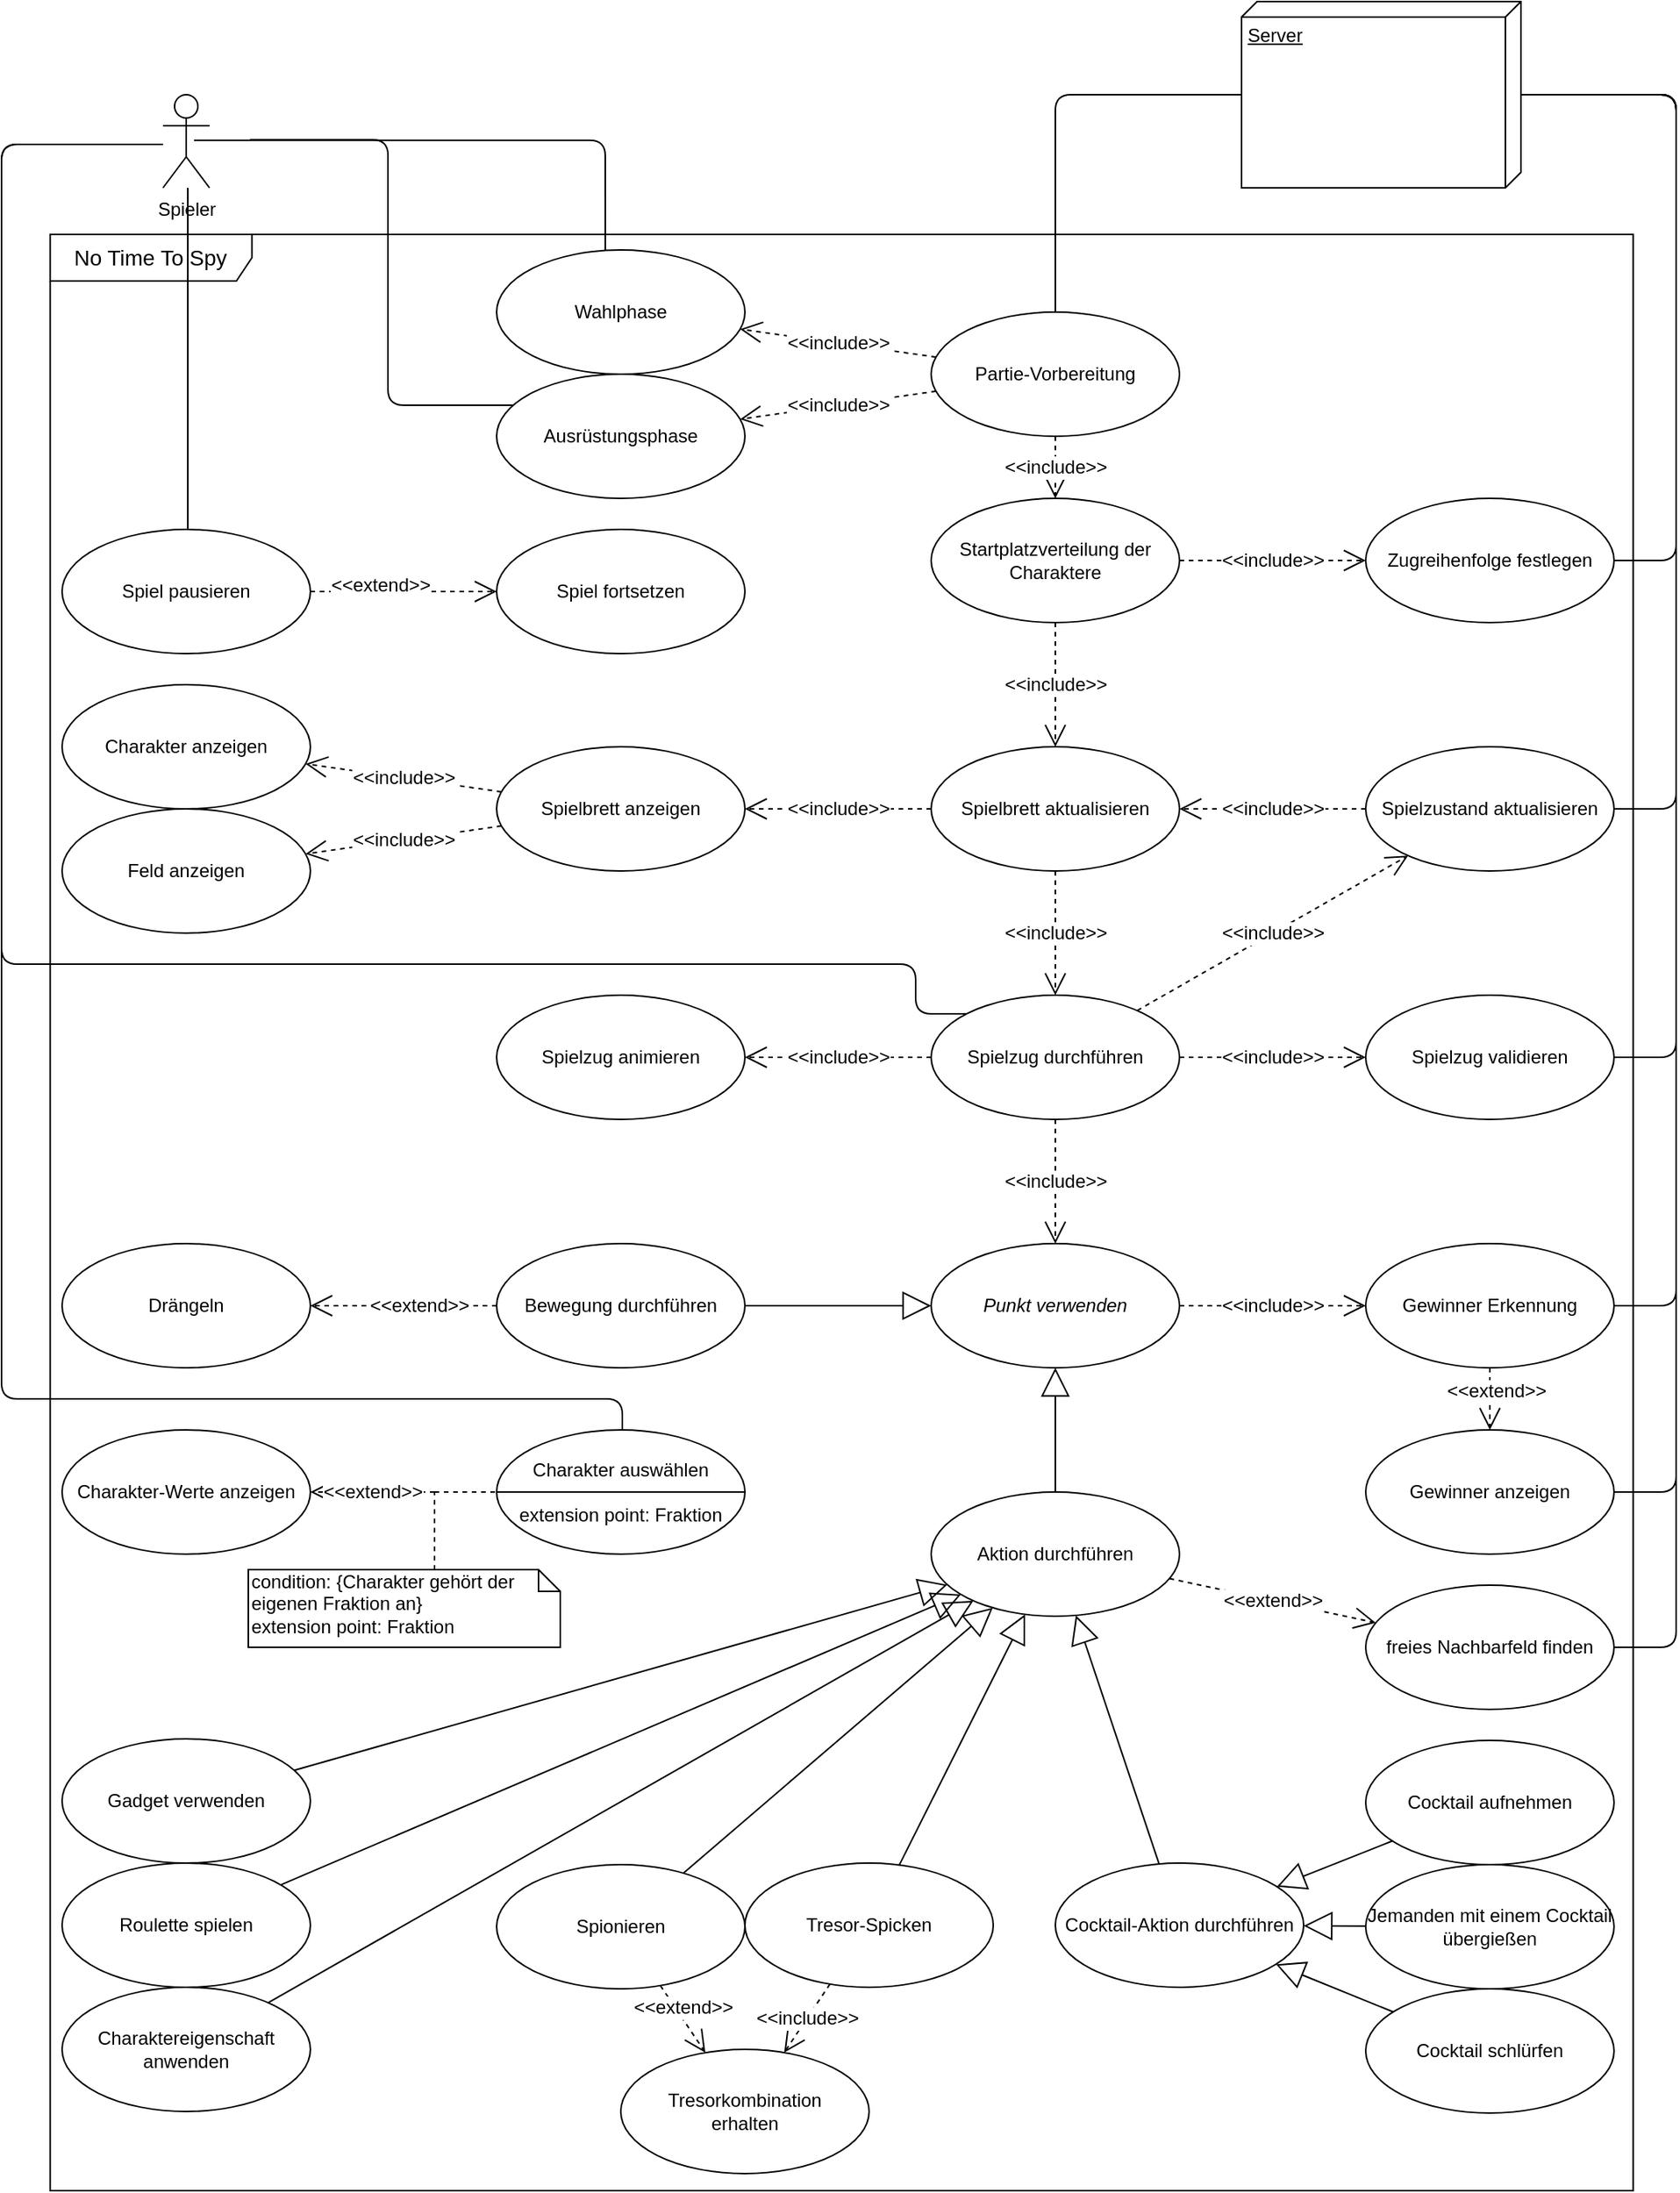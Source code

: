 <mxfile version="12.4.3" type="device" pages="1"><diagram name="Page-1" id="929967ad-93f9-6ef4-fab6-5d389245f69c"><mxGraphModel dx="3426.5" dy="1047" grid="1" gridSize="10" guides="1" tooltips="1" connect="1" arrows="1" fold="1" page="1" pageScale="1.5" pageWidth="1169" pageHeight="826" background="none" math="0" shadow="0"><root><mxCell id="0" style=";html=1;"/><mxCell id="1" style=";html=1;" parent="0"/><mxCell id="nDeDtjFnvsHxkBQXZ65K-2" value="&lt;font style=&quot;font-size: 14px&quot;&gt;No Time To Spy&lt;/font&gt;" style="shape=umlFrame;whiteSpace=wrap;html=1;width=130;height=30;" vertex="1" parent="1"><mxGeometry x="-7.68" y="190" width="1020" height="1260" as="geometry"/></mxCell><mxCell id="sYkMOlE-JDaQCrQK-QLz-1" value="Partie-Vorbereitung" style="ellipse;whiteSpace=wrap;html=1;" parent="1" vertex="1"><mxGeometry x="560" y="240" width="160" height="80" as="geometry"/></mxCell><mxCell id="sYkMOlE-JDaQCrQK-QLz-2" value="Wahlphase" style="ellipse;whiteSpace=wrap;html=1;" parent="1" vertex="1"><mxGeometry x="280" y="200" width="160" height="80" as="geometry"/></mxCell><mxCell id="sYkMOlE-JDaQCrQK-QLz-3" value="&lt;font style=&quot;font-size: 12px&quot;&gt;&amp;lt;&amp;lt;include&amp;gt;&amp;gt;&lt;/font&gt;" style="endArrow=open;endSize=12;dashed=1;html=1;" parent="1" source="sYkMOlE-JDaQCrQK-QLz-1" target="sYkMOlE-JDaQCrQK-QLz-2" edge="1"><mxGeometry width="160" relative="1" as="geometry"><mxPoint x="490" y="550" as="sourcePoint"/><mxPoint x="650" y="550" as="targetPoint"/></mxGeometry></mxCell><mxCell id="sYkMOlE-JDaQCrQK-QLz-4" value="Ausrüstungsphase" style="ellipse;whiteSpace=wrap;html=1;" parent="1" vertex="1"><mxGeometry x="280" y="280" width="160" height="80" as="geometry"/></mxCell><mxCell id="sYkMOlE-JDaQCrQK-QLz-5" value="&lt;font style=&quot;font-size: 12px&quot;&gt;&amp;lt;&amp;lt;include&amp;gt;&amp;gt;&lt;/font&gt;" style="endArrow=open;endSize=12;dashed=1;html=1;" parent="1" source="sYkMOlE-JDaQCrQK-QLz-1" target="sYkMOlE-JDaQCrQK-QLz-4" edge="1"><mxGeometry width="160" relative="1" as="geometry"><mxPoint x="450" y="570" as="sourcePoint"/><mxPoint x="620" y="680" as="targetPoint"/></mxGeometry></mxCell><mxCell id="sYkMOlE-JDaQCrQK-QLz-6" value="Startplatzverteilung der Charaktere" style="ellipse;whiteSpace=wrap;html=1;" parent="1" vertex="1"><mxGeometry x="560" y="360" width="160" height="80" as="geometry"/></mxCell><mxCell id="sYkMOlE-JDaQCrQK-QLz-7" value="&lt;font style=&quot;font-size: 12px&quot;&gt;&amp;lt;&amp;lt;include&amp;gt;&amp;gt;&lt;/font&gt;" style="endArrow=open;endSize=12;dashed=1;html=1;" parent="1" source="sYkMOlE-JDaQCrQK-QLz-1" target="sYkMOlE-JDaQCrQK-QLz-6" edge="1"><mxGeometry width="160" relative="1" as="geometry"><mxPoint x="752.468" y="438.257" as="sourcePoint"/><mxPoint x="967.574" y="581.716" as="targetPoint"/></mxGeometry></mxCell><mxCell id="sYkMOlE-JDaQCrQK-QLz-8" value="&lt;div&gt;Spielzug durchführen&lt;/div&gt;" style="ellipse;whiteSpace=wrap;html=1;" parent="1" vertex="1"><mxGeometry x="560" y="680" width="160" height="80" as="geometry"/></mxCell><mxCell id="sYkMOlE-JDaQCrQK-QLz-9" value="&lt;i&gt;Punkt verwenden&lt;/i&gt;" style="ellipse;whiteSpace=wrap;html=1;" parent="1" vertex="1"><mxGeometry x="560" y="840" width="160" height="80" as="geometry"/></mxCell><mxCell id="sYkMOlE-JDaQCrQK-QLz-10" value="&lt;font style=&quot;font-size: 12px&quot;&gt;&amp;lt;&amp;lt;include&amp;gt;&amp;gt;&lt;/font&gt;" style="endArrow=open;endSize=12;dashed=1;html=1;" parent="1" source="sYkMOlE-JDaQCrQK-QLz-8" target="sYkMOlE-JDaQCrQK-QLz-9" edge="1"><mxGeometry width="160" relative="1" as="geometry"><mxPoint x="659.997" y="739.996" as="sourcePoint"/><mxPoint x="893.414" y="888.826" as="targetPoint"/></mxGeometry></mxCell><mxCell id="sYkMOlE-JDaQCrQK-QLz-11" value="Bewegung durchführen" style="ellipse;whiteSpace=wrap;html=1;" parent="1" vertex="1"><mxGeometry x="280" y="840" width="160" height="80" as="geometry"/></mxCell><mxCell id="sYkMOlE-JDaQCrQK-QLz-12" value="Aktion durchführen" style="ellipse;whiteSpace=wrap;html=1;" parent="1" vertex="1"><mxGeometry x="560" y="1000" width="160" height="80" as="geometry"/></mxCell><mxCell id="sYkMOlE-JDaQCrQK-QLz-13" value="" style="endArrow=block;endSize=16;endFill=0;html=1;" parent="1" source="sYkMOlE-JDaQCrQK-QLz-11" target="sYkMOlE-JDaQCrQK-QLz-9" edge="1"><mxGeometry x="-0.125" y="-10" width="160" relative="1" as="geometry"><mxPoint x="1010" y="930" as="sourcePoint"/><mxPoint x="1170" y="930" as="targetPoint"/><mxPoint as="offset"/></mxGeometry></mxCell><mxCell id="sYkMOlE-JDaQCrQK-QLz-14" value="" style="endArrow=block;endSize=16;endFill=0;html=1;" parent="1" source="sYkMOlE-JDaQCrQK-QLz-12" target="sYkMOlE-JDaQCrQK-QLz-9" edge="1"><mxGeometry x="-0.125" y="-10" width="160" relative="1" as="geometry"><mxPoint x="1141.633" y="900.003" as="sourcePoint"/><mxPoint x="979.999" y="965.541" as="targetPoint"/><mxPoint as="offset"/></mxGeometry></mxCell><mxCell id="sYkMOlE-JDaQCrQK-QLz-15" value="Gadget verwenden" style="ellipse;whiteSpace=wrap;html=1;" parent="1" vertex="1"><mxGeometry y="1159" width="160" height="80" as="geometry"/></mxCell><mxCell id="sYkMOlE-JDaQCrQK-QLz-16" value="" style="endArrow=block;endSize=16;endFill=0;html=1;" parent="1" source="sYkMOlE-JDaQCrQK-QLz-15" target="sYkMOlE-JDaQCrQK-QLz-12" edge="1"><mxGeometry width="160" relative="1" as="geometry"><mxPoint x="1310" y="680" as="sourcePoint"/><mxPoint x="1150" y="680" as="targetPoint"/></mxGeometry></mxCell><mxCell id="sYkMOlE-JDaQCrQK-QLz-17" value="Roulette spielen" style="ellipse;whiteSpace=wrap;html=1;" parent="1" vertex="1"><mxGeometry y="1239" width="160" height="80" as="geometry"/></mxCell><mxCell id="sYkMOlE-JDaQCrQK-QLz-18" value="" style="endArrow=block;endSize=16;endFill=0;html=1;" parent="1" source="sYkMOlE-JDaQCrQK-QLz-17" target="sYkMOlE-JDaQCrQK-QLz-12" edge="1"><mxGeometry width="160" relative="1" as="geometry"><mxPoint x="1270" y="830" as="sourcePoint"/><mxPoint x="1150" y="830" as="targetPoint"/></mxGeometry></mxCell><mxCell id="sYkMOlE-JDaQCrQK-QLz-20" value="Cocktail-Aktion durchführen" style="ellipse;whiteSpace=wrap;html=1;" parent="1" vertex="1"><mxGeometry x="640" y="1239" width="160" height="80" as="geometry"/></mxCell><mxCell id="sYkMOlE-JDaQCrQK-QLz-21" value="" style="endArrow=block;endSize=16;endFill=0;html=1;" parent="1" source="sYkMOlE-JDaQCrQK-QLz-20" target="sYkMOlE-JDaQCrQK-QLz-12" edge="1"><mxGeometry width="160" relative="1" as="geometry"><mxPoint x="1300" y="800" as="sourcePoint"/><mxPoint x="1090" y="870" as="targetPoint"/></mxGeometry></mxCell><mxCell id="sYkMOlE-JDaQCrQK-QLz-22" value="Cocktail aufnehmen" style="ellipse;whiteSpace=wrap;html=1;" parent="1" vertex="1"><mxGeometry x="840" y="1160" width="160" height="80" as="geometry"/></mxCell><mxCell id="sYkMOlE-JDaQCrQK-QLz-23" value="" style="endArrow=block;endSize=16;endFill=0;html=1;" parent="1" source="sYkMOlE-JDaQCrQK-QLz-22" target="sYkMOlE-JDaQCrQK-QLz-20" edge="1"><mxGeometry width="160" relative="1" as="geometry"><mxPoint x="1752.75" y="706.67" as="sourcePoint"/><mxPoint x="1580.0" y="751.322" as="targetPoint"/></mxGeometry></mxCell><mxCell id="sYkMOlE-JDaQCrQK-QLz-24" value="Jemanden mit einem Cocktail übergießen" style="ellipse;whiteSpace=wrap;html=1;" parent="1" vertex="1"><mxGeometry x="840" y="1240" width="160" height="80" as="geometry"/></mxCell><mxCell id="sYkMOlE-JDaQCrQK-QLz-25" value="" style="endArrow=block;endSize=16;endFill=0;html=1;" parent="1" source="sYkMOlE-JDaQCrQK-QLz-24" target="sYkMOlE-JDaQCrQK-QLz-20" edge="1"><mxGeometry width="160" relative="1" as="geometry"><mxPoint x="1653.19" y="829" as="sourcePoint"/><mxPoint x="1389.998" y="946.174" as="targetPoint"/></mxGeometry></mxCell><mxCell id="sYkMOlE-JDaQCrQK-QLz-26" value="Cocktail schlürfen" style="ellipse;whiteSpace=wrap;html=1;" parent="1" vertex="1"><mxGeometry x="840" y="1320" width="160" height="80" as="geometry"/></mxCell><mxCell id="sYkMOlE-JDaQCrQK-QLz-27" value="" style="endArrow=block;endSize=16;endFill=0;html=1;" parent="1" source="sYkMOlE-JDaQCrQK-QLz-26" target="sYkMOlE-JDaQCrQK-QLz-20" edge="1"><mxGeometry width="160" relative="1" as="geometry"><mxPoint x="1536.6" y="909" as="sourcePoint"/><mxPoint x="1273.408" y="1026.174" as="targetPoint"/></mxGeometry></mxCell><mxCell id="sYkMOlE-JDaQCrQK-QLz-28" value="Spionieren" style="ellipse;whiteSpace=wrap;html=1;" parent="1" vertex="1"><mxGeometry x="280" y="1240" width="160" height="80" as="geometry"/></mxCell><mxCell id="sYkMOlE-JDaQCrQK-QLz-29" value="" style="endArrow=block;endSize=16;endFill=0;html=1;" parent="1" source="sYkMOlE-JDaQCrQK-QLz-28" target="sYkMOlE-JDaQCrQK-QLz-12" edge="1"><mxGeometry width="160" relative="1" as="geometry"><mxPoint x="1201.25" y="716" as="sourcePoint"/><mxPoint x="1060.002" y="682.684" as="targetPoint"/></mxGeometry></mxCell><mxCell id="sYkMOlE-JDaQCrQK-QLz-30" value="Tresor-Spicken" style="ellipse;whiteSpace=wrap;html=1;" parent="1" vertex="1"><mxGeometry x="440" y="1239" width="160" height="80" as="geometry"/></mxCell><mxCell id="sYkMOlE-JDaQCrQK-QLz-31" value="" style="endArrow=block;endSize=16;endFill=0;html=1;" parent="1" source="sYkMOlE-JDaQCrQK-QLz-30" target="sYkMOlE-JDaQCrQK-QLz-12" edge="1"><mxGeometry width="160" relative="1" as="geometry"><mxPoint x="1050" y="760" as="sourcePoint"/><mxPoint x="1041.741" y="790.858" as="targetPoint"/></mxGeometry></mxCell><mxCell id="sYkMOlE-JDaQCrQK-QLz-32" value="Drängeln" style="ellipse;whiteSpace=wrap;html=1;" parent="1" vertex="1"><mxGeometry y="840" width="160" height="80" as="geometry"/></mxCell><mxCell id="sYkMOlE-JDaQCrQK-QLz-33" value="&lt;font style=&quot;font-size: 12px&quot;&gt;&amp;lt;&amp;lt;extend&amp;gt;&amp;gt;&lt;/font&gt;" style="endArrow=open;endSize=12;dashed=1;html=1;" parent="1" source="sYkMOlE-JDaQCrQK-QLz-11" target="sYkMOlE-JDaQCrQK-QLz-32" edge="1"><mxGeometry x="-0.167" width="160" relative="1" as="geometry"><mxPoint y="975" as="sourcePoint"/><mxPoint x="160" y="975" as="targetPoint"/><mxPoint as="offset"/></mxGeometry></mxCell><mxCell id="sYkMOlE-JDaQCrQK-QLz-35" value="Charaktereigenschaft anwenden" style="ellipse;whiteSpace=wrap;html=1;" parent="1" vertex="1"><mxGeometry y="1319" width="160" height="80" as="geometry"/></mxCell><mxCell id="sYkMOlE-JDaQCrQK-QLz-36" value="" style="endArrow=block;endSize=16;endFill=0;html=1;" parent="1" source="sYkMOlE-JDaQCrQK-QLz-35" target="sYkMOlE-JDaQCrQK-QLz-12" edge="1"><mxGeometry width="160" relative="1" as="geometry"><mxPoint x="1047.562" y="1219.996" as="sourcePoint"/><mxPoint x="840.0" y="1167.945" as="targetPoint"/></mxGeometry></mxCell><mxCell id="sYkMOlE-JDaQCrQK-QLz-37" value="Spiel pausieren" style="ellipse;whiteSpace=wrap;html=1;" parent="1" vertex="1"><mxGeometry y="380" width="160" height="80" as="geometry"/></mxCell><mxCell id="sYkMOlE-JDaQCrQK-QLz-38" value="Spiel fortsetzen" style="ellipse;whiteSpace=wrap;html=1;" parent="1" vertex="1"><mxGeometry x="280" y="380" width="160" height="80" as="geometry"/></mxCell><mxCell id="sYkMOlE-JDaQCrQK-QLz-39" value="&lt;font style=&quot;font-size: 12px&quot;&gt;&amp;lt;&amp;lt;extend&amp;gt;&amp;gt;&lt;/font&gt;" style="endArrow=open;endSize=12;dashed=1;html=1;" parent="1" source="sYkMOlE-JDaQCrQK-QLz-37" target="sYkMOlE-JDaQCrQK-QLz-38" edge="1"><mxGeometry x="-0.249" y="4" width="160" relative="1" as="geometry"><mxPoint x="320.004" y="748.103" as="sourcePoint"/><mxPoint x="262.976" y="810.004" as="targetPoint"/><mxPoint as="offset"/></mxGeometry></mxCell><mxCell id="sYkMOlE-JDaQCrQK-QLz-40" value="Gewinner Erkennung" style="ellipse;whiteSpace=wrap;html=1;" parent="1" vertex="1"><mxGeometry x="840" y="840" width="160" height="80" as="geometry"/></mxCell><mxCell id="sYkMOlE-JDaQCrQK-QLz-41" value="Spielbrett anzeigen" style="ellipse;whiteSpace=wrap;html=1;" parent="1" vertex="1"><mxGeometry x="280" y="520" width="160" height="80" as="geometry"/></mxCell><mxCell id="sYkMOlE-JDaQCrQK-QLz-42" value="&lt;font style=&quot;font-size: 12px&quot;&gt;&amp;lt;&amp;lt;include&amp;gt;&amp;gt;&lt;/font&gt;" style="endArrow=open;endSize=12;dashed=1;html=1;" parent="1" source="sYkMOlE-JDaQCrQK-QLz-41" target="sYkMOlE-JDaQCrQK-QLz-43" edge="1"><mxGeometry width="160" relative="1" as="geometry"><mxPoint x="351.809" y="794.911" as="sourcePoint"/><mxPoint x="340.0" y="905.098" as="targetPoint"/></mxGeometry></mxCell><mxCell id="sYkMOlE-JDaQCrQK-QLz-43" value="Feld anzeigen" style="ellipse;whiteSpace=wrap;html=1;" parent="1" vertex="1"><mxGeometry y="560" width="160" height="80" as="geometry"/></mxCell><mxCell id="sYkMOlE-JDaQCrQK-QLz-45" value="&lt;font style=&quot;font-size: 12px&quot;&gt;&amp;lt;&amp;lt;include&amp;gt;&amp;gt;&lt;/font&gt;" style="endArrow=open;endSize=12;dashed=1;html=1;" parent="1" source="sYkMOlE-JDaQCrQK-QLz-41" target="sYkMOlE-JDaQCrQK-QLz-55" edge="1"><mxGeometry width="160" relative="1" as="geometry"><mxPoint x="394.378" y="759.824" as="sourcePoint"/><mxPoint x="375.689" y="890.18" as="targetPoint"/></mxGeometry></mxCell><mxCell id="sYkMOlE-JDaQCrQK-QLz-55" value="Charakter anzeigen" style="ellipse;whiteSpace=wrap;html=1;" parent="1" vertex="1"><mxGeometry y="480" width="160" height="80" as="geometry"/></mxCell><mxCell id="sYkMOlE-JDaQCrQK-QLz-66" value="&lt;div&gt;Spielzug animieren&lt;/div&gt;" style="ellipse;whiteSpace=wrap;html=1;" parent="1" vertex="1"><mxGeometry x="280" y="680" width="160" height="80" as="geometry"/></mxCell><mxCell id="sYkMOlE-JDaQCrQK-QLz-67" value="&lt;font style=&quot;font-size: 12px&quot;&gt;&amp;lt;&amp;lt;include&amp;gt;&amp;gt;&lt;/font&gt;" style="endArrow=open;endSize=12;dashed=1;html=1;fontStyle=0" parent="1" source="sYkMOlE-JDaQCrQK-QLz-8" target="sYkMOlE-JDaQCrQK-QLz-66" edge="1"><mxGeometry width="160" relative="1" as="geometry"><mxPoint x="646.009" y="789.911" as="sourcePoint"/><mxPoint x="634.2" y="900.098" as="targetPoint"/></mxGeometry></mxCell><mxCell id="sYkMOlE-JDaQCrQK-QLz-77" value="&lt;font style=&quot;font-size: 12px&quot;&gt;&amp;lt;&amp;lt;include&amp;gt;&amp;gt;&lt;/font&gt;" style="endArrow=open;endSize=12;dashed=1;html=1;" parent="1" source="sYkMOlE-JDaQCrQK-QLz-30" target="sYkMOlE-JDaQCrQK-QLz-78" edge="1"><mxGeometry width="160" relative="1" as="geometry"><mxPoint x="750.001" y="1512.816" as="sourcePoint"/><mxPoint x="875.897" y="1645.187" as="targetPoint"/></mxGeometry></mxCell><mxCell id="sYkMOlE-JDaQCrQK-QLz-78" value="&lt;div&gt;Tresorkombination&lt;/div&gt;&lt;div&gt;erhalten&lt;br&gt;&lt;/div&gt;" style="ellipse;whiteSpace=wrap;html=1;" parent="1" vertex="1"><mxGeometry x="360" y="1359" width="160" height="80" as="geometry"/></mxCell><mxCell id="sYkMOlE-JDaQCrQK-QLz-79" value="&lt;font style=&quot;font-size: 12px&quot;&gt;&amp;lt;&amp;lt;extend&amp;gt;&amp;gt;&lt;/font&gt;" style="endArrow=open;endSize=12;dashed=1;html=1;" parent="1" source="sYkMOlE-JDaQCrQK-QLz-28" target="sYkMOlE-JDaQCrQK-QLz-78" edge="1"><mxGeometry x="-0.249" y="4" width="160" relative="1" as="geometry"><mxPoint x="877.024" y="1508.053" as="sourcePoint"/><mxPoint x="819.996" y="1569.954" as="targetPoint"/><mxPoint as="offset"/></mxGeometry></mxCell><mxCell id="sYkMOlE-JDaQCrQK-QLz-81" value="&lt;font style=&quot;font-size: 12px&quot;&gt;&amp;lt;&amp;lt;include&amp;gt;&amp;gt;&lt;/font&gt;" style="endArrow=open;endSize=12;dashed=1;html=1;fontStyle=0" parent="1" source="sYkMOlE-JDaQCrQK-QLz-9" target="sYkMOlE-JDaQCrQK-QLz-40" edge="1"><mxGeometry width="160" relative="1" as="geometry"><mxPoint x="709.999" y="915.234" as="sourcePoint"/><mxPoint x="843.187" y="1000.002" as="targetPoint"/></mxGeometry></mxCell><mxCell id="sYkMOlE-JDaQCrQK-QLz-82" value="Spielzug validieren" style="ellipse;whiteSpace=wrap;html=1;" parent="1" vertex="1"><mxGeometry x="840" y="680" width="160" height="80" as="geometry"/></mxCell><mxCell id="sYkMOlE-JDaQCrQK-QLz-83" value="&lt;font style=&quot;font-size: 12px&quot;&gt;&amp;lt;&amp;lt;include&amp;gt;&amp;gt;&lt;/font&gt;" style="endArrow=open;endSize=12;dashed=1;html=1;fontStyle=0" parent="1" source="sYkMOlE-JDaQCrQK-QLz-8" target="sYkMOlE-JDaQCrQK-QLz-82" edge="1"><mxGeometry width="160" relative="1" as="geometry"><mxPoint x="693.309" y="777.684" as="sourcePoint"/><mxPoint x="826.497" y="862.452" as="targetPoint"/></mxGeometry></mxCell><mxCell id="sYkMOlE-JDaQCrQK-QLz-84" value="Spielzustand aktualisieren" style="ellipse;whiteSpace=wrap;html=1;" parent="1" vertex="1"><mxGeometry x="840" y="520" width="160" height="80" as="geometry"/></mxCell><mxCell id="sYkMOlE-JDaQCrQK-QLz-85" value="&lt;font style=&quot;font-size: 12px&quot;&gt;&amp;lt;&amp;lt;include&amp;gt;&amp;gt;&lt;/font&gt;" style="endArrow=open;endSize=12;dashed=1;html=1;" parent="1" source="sYkMOlE-JDaQCrQK-QLz-8" target="sYkMOlE-JDaQCrQK-QLz-84" edge="1"><mxGeometry width="160" relative="1" as="geometry"><mxPoint x="630" y="780" as="sourcePoint"/><mxPoint x="630" y="900.0" as="targetPoint"/></mxGeometry></mxCell><mxCell id="sYkMOlE-JDaQCrQK-QLz-86" value="Spielbrett aktualisieren" style="ellipse;whiteSpace=wrap;html=1;" parent="1" vertex="1"><mxGeometry x="560" y="520" width="160" height="80" as="geometry"/></mxCell><mxCell id="sYkMOlE-JDaQCrQK-QLz-87" value="&lt;font style=&quot;font-size: 12px&quot;&gt;&amp;lt;&amp;lt;include&amp;gt;&amp;gt;&lt;/font&gt;" style="endArrow=open;endSize=12;dashed=1;html=1;" parent="1" source="sYkMOlE-JDaQCrQK-QLz-84" target="sYkMOlE-JDaQCrQK-QLz-86" edge="1"><mxGeometry width="160" relative="1" as="geometry"><mxPoint x="640" y="790" as="sourcePoint"/><mxPoint x="640" y="910.0" as="targetPoint"/></mxGeometry></mxCell><mxCell id="sYkMOlE-JDaQCrQK-QLz-88" value="&lt;font style=&quot;font-size: 12px&quot;&gt;&amp;lt;&amp;lt;include&amp;gt;&amp;gt;&lt;/font&gt;" style="endArrow=open;endSize=12;dashed=1;html=1;" parent="1" source="sYkMOlE-JDaQCrQK-QLz-86" target="sYkMOlE-JDaQCrQK-QLz-41" edge="1"><mxGeometry width="160" relative="1" as="geometry"><mxPoint x="448.974" y="782.053" as="sourcePoint"/><mxPoint x="491.174" y="697.98" as="targetPoint"/></mxGeometry></mxCell><mxCell id="sYkMOlE-JDaQCrQK-QLz-89" value="&lt;font style=&quot;font-size: 12px&quot;&gt;&amp;lt;&amp;lt;include&amp;gt;&amp;gt;&lt;/font&gt;" style="endArrow=open;endSize=12;dashed=1;html=1;" parent="1" source="sYkMOlE-JDaQCrQK-QLz-6" target="sYkMOlE-JDaQCrQK-QLz-112" edge="1"><mxGeometry width="160" relative="1" as="geometry"><mxPoint x="460.004" y="317.947" as="sourcePoint"/><mxPoint x="522.056" y="442.053" as="targetPoint"/></mxGeometry></mxCell><mxCell id="sYkMOlE-JDaQCrQK-QLz-90" value="&lt;font style=&quot;font-size: 12px&quot;&gt;&amp;lt;&amp;lt;include&amp;gt;&amp;gt;&lt;/font&gt;" style="endArrow=open;endSize=12;dashed=1;html=1;" parent="1" source="sYkMOlE-JDaQCrQK-QLz-86" target="sYkMOlE-JDaQCrQK-QLz-8" edge="1"><mxGeometry width="160" relative="1" as="geometry"><mxPoint x="636.718" y="473.282" as="sourcePoint"/><mxPoint x="680" y="567" as="targetPoint"/></mxGeometry></mxCell><mxCell id="sYkMOlE-JDaQCrQK-QLz-91" value="&lt;div&gt;Charakter auswählen&lt;/div&gt;&lt;div&gt;&lt;br&gt;&lt;/div&gt;&lt;div&gt;extension point: Fraktion&lt;br&gt;&lt;/div&gt;" style="ellipse;whiteSpace=wrap;html=1;" parent="1" vertex="1"><mxGeometry x="280.0" y="960" width="160" height="80" as="geometry"/></mxCell><mxCell id="sYkMOlE-JDaQCrQK-QLz-92" value="Charakter-Werte anzeigen" style="ellipse;whiteSpace=wrap;html=1;" parent="1" vertex="1"><mxGeometry y="960" width="160" height="80" as="geometry"/></mxCell><mxCell id="sYkMOlE-JDaQCrQK-QLz-93" value="&lt;font style=&quot;font-size: 12px&quot;&gt;&amp;lt;&amp;lt;extend&amp;gt;&amp;gt;&lt;/font&gt;" style="endArrow=open;endSize=12;dashed=1;html=1;" parent="1" source="nDeDtjFnvsHxkBQXZ65K-15" target="sYkMOlE-JDaQCrQK-QLz-92" edge="1"><mxGeometry width="160" relative="1" as="geometry"><mxPoint x="-50" y="1120" as="sourcePoint"/><mxPoint x="115.689" y="982.56" as="targetPoint"/></mxGeometry></mxCell><mxCell id="sYkMOlE-JDaQCrQK-QLz-95" value="&lt;div&gt;condition: {Charakter gehört der eigenen Fraktion an}&lt;/div&gt;&lt;div&gt;extension point: Fraktion&lt;br&gt;&lt;/div&gt;" style="shape=note;whiteSpace=wrap;html=1;size=14;verticalAlign=top;align=left;spacingTop=-6;" parent="1" vertex="1"><mxGeometry x="120" y="1050" width="201" height="50" as="geometry"/></mxCell><mxCell id="sYkMOlE-JDaQCrQK-QLz-96" value="" style="endArrow=none;html=1;entryX=1;entryY=0.5;entryDx=0;entryDy=0;exitX=0;exitY=0.5;exitDx=0;exitDy=0;" parent="1" source="sYkMOlE-JDaQCrQK-QLz-91" target="sYkMOlE-JDaQCrQK-QLz-91" edge="1"><mxGeometry width="50" height="50" relative="1" as="geometry"><mxPoint x="-340" y="1040" as="sourcePoint"/><mxPoint x="-290" y="990" as="targetPoint"/></mxGeometry></mxCell><mxCell id="sYkMOlE-JDaQCrQK-QLz-112" value="Zugreihenfolge festlegen" style="ellipse;whiteSpace=wrap;html=1;" parent="1" vertex="1"><mxGeometry x="840" y="360" width="160" height="80" as="geometry"/></mxCell><mxCell id="sYkMOlE-JDaQCrQK-QLz-115" value="&lt;font style=&quot;font-size: 12px&quot;&gt;&amp;lt;&amp;lt;include&amp;gt;&amp;gt;&lt;/font&gt;" style="endArrow=open;endSize=12;dashed=1;html=1;" parent="1" source="sYkMOlE-JDaQCrQK-QLz-6" target="sYkMOlE-JDaQCrQK-QLz-86" edge="1"><mxGeometry width="160" relative="1" as="geometry"><mxPoint x="570.002" y="487.877" as="sourcePoint"/><mxPoint x="592.518" y="550.003" as="targetPoint"/></mxGeometry></mxCell><mxCell id="sYkMOlE-JDaQCrQK-QLz-118" value="&lt;font style=&quot;font-size: 12px&quot;&gt;&amp;lt;&amp;lt;extend&amp;gt;&amp;gt;&lt;/font&gt;" style="endArrow=open;endSize=12;dashed=1;html=1;" parent="1" source="sYkMOlE-JDaQCrQK-QLz-12" target="sYkMOlE-JDaQCrQK-QLz-119" edge="1"><mxGeometry x="-0.0" width="160" relative="1" as="geometry"><mxPoint x="789.996" y="1185.507" as="sourcePoint"/><mxPoint x="920.186" y="1180.001" as="targetPoint"/><mxPoint as="offset"/></mxGeometry></mxCell><mxCell id="sYkMOlE-JDaQCrQK-QLz-119" value="freies Nachbarfeld finden" style="ellipse;whiteSpace=wrap;html=1;" parent="1" vertex="1"><mxGeometry x="839.996" y="1060.001" width="160" height="80" as="geometry"/></mxCell><mxCell id="sYkMOlE-JDaQCrQK-QLz-120" value="Gewinner anzeigen" style="ellipse;whiteSpace=wrap;html=1;" parent="1" vertex="1"><mxGeometry x="840" y="960" width="160" height="80" as="geometry"/></mxCell><mxCell id="sYkMOlE-JDaQCrQK-QLz-121" value="&lt;font style=&quot;font-size: 12px&quot;&gt;&amp;lt;&amp;lt;extend&amp;gt;&amp;gt;&lt;/font&gt;" style="endArrow=open;endSize=12;dashed=1;html=1;" parent="1" source="sYkMOlE-JDaQCrQK-QLz-40" target="sYkMOlE-JDaQCrQK-QLz-120" edge="1"><mxGeometry x="-0.249" y="4" width="160" relative="1" as="geometry"><mxPoint x="869.806" y="1025.507" as="sourcePoint"/><mxPoint x="999.996" y="1020.001" as="targetPoint"/><mxPoint as="offset"/></mxGeometry></mxCell><mxCell id="nDeDtjFnvsHxkBQXZ65K-4" value="Server" style="verticalAlign=top;align=left;spacingTop=8;spacingLeft=2;spacingRight=12;shape=cube;size=10;direction=south;fontStyle=4;html=1;" vertex="1" parent="1"><mxGeometry x="760" y="40" width="180" height="120" as="geometry"/></mxCell><mxCell id="nDeDtjFnvsHxkBQXZ65K-5" value="Spieler" style="shape=umlActor;verticalLabelPosition=bottom;labelBackgroundColor=#ffffff;verticalAlign=top;html=1;outlineConnect=0;" vertex="1" parent="1"><mxGeometry x="65" y="100.0" width="30" height="60" as="geometry"/></mxCell><mxCell id="nDeDtjFnvsHxkBQXZ65K-6" value="" style="endArrow=none;html=1;edgeStyle=orthogonalEdgeStyle;" edge="1" parent="1" source="nDeDtjFnvsHxkBQXZ65K-4" target="sYkMOlE-JDaQCrQK-QLz-112"><mxGeometry width="50" height="50" relative="1" as="geometry"><mxPoint x="1170" y="488.571" as="sourcePoint"/><mxPoint x="40" y="1620" as="targetPoint"/><Array as="points"><mxPoint x="1040" y="100"/><mxPoint x="1040" y="400"/></Array></mxGeometry></mxCell><mxCell id="nDeDtjFnvsHxkBQXZ65K-7" value="" style="endArrow=none;html=1;edgeStyle=orthogonalEdgeStyle;" edge="1" parent="1" source="nDeDtjFnvsHxkBQXZ65K-4" target="sYkMOlE-JDaQCrQK-QLz-84"><mxGeometry width="50" height="50" relative="1" as="geometry"><mxPoint x="1120" y="760" as="sourcePoint"/><mxPoint x="1020.003" y="380.0" as="targetPoint"/><Array as="points"><mxPoint x="1040" y="100"/><mxPoint x="1040" y="560"/></Array></mxGeometry></mxCell><mxCell id="nDeDtjFnvsHxkBQXZ65K-9" value="" style="endArrow=none;html=1;edgeStyle=orthogonalEdgeStyle;" edge="1" parent="1" source="nDeDtjFnvsHxkBQXZ65K-4" target="sYkMOlE-JDaQCrQK-QLz-82"><mxGeometry width="50" height="50" relative="1" as="geometry"><mxPoint x="1152" y="768" as="sourcePoint"/><mxPoint x="960" y="640.0" as="targetPoint"/><Array as="points"><mxPoint x="1040" y="100"/><mxPoint x="1040" y="720"/></Array></mxGeometry></mxCell><mxCell id="nDeDtjFnvsHxkBQXZ65K-10" value="" style="endArrow=none;html=1;edgeStyle=orthogonalEdgeStyle;" edge="1" parent="1" source="nDeDtjFnvsHxkBQXZ65K-4" target="sYkMOlE-JDaQCrQK-QLz-40"><mxGeometry width="50" height="50" relative="1" as="geometry"><mxPoint x="1160" y="799.966" as="sourcePoint"/><mxPoint x="995.183" y="770.0" as="targetPoint"/><Array as="points"><mxPoint x="1040" y="100"/><mxPoint x="1040" y="880"/></Array></mxGeometry></mxCell><mxCell id="nDeDtjFnvsHxkBQXZ65K-11" value="" style="endArrow=none;html=1;edgeStyle=orthogonalEdgeStyle;" edge="1" parent="1" source="nDeDtjFnvsHxkBQXZ65K-4" target="sYkMOlE-JDaQCrQK-QLz-120"><mxGeometry width="50" height="50" relative="1" as="geometry"><mxPoint x="1191.58" y="880.003" as="sourcePoint"/><mxPoint x="1019.996" y="931.998" as="targetPoint"/><Array as="points"><mxPoint x="1040" y="100"/><mxPoint x="1040" y="1000"/></Array></mxGeometry></mxCell><mxCell id="nDeDtjFnvsHxkBQXZ65K-13" value="" style="endArrow=none;html=1;edgeStyle=orthogonalEdgeStyle;" edge="1" parent="1" source="nDeDtjFnvsHxkBQXZ65K-4" target="sYkMOlE-JDaQCrQK-QLz-1"><mxGeometry width="50" height="50" relative="1" as="geometry"><mxPoint x="1256.035" y="600" as="sourcePoint"/><mxPoint x="1010.003" y="316.69" as="targetPoint"/></mxGeometry></mxCell><mxCell id="nDeDtjFnvsHxkBQXZ65K-14" value="" style="endArrow=none;html=1;edgeStyle=orthogonalEdgeStyle;" edge="1" parent="1" source="sYkMOlE-JDaQCrQK-QLz-4"><mxGeometry width="50" height="50" relative="1" as="geometry"><mxPoint x="210" y="329" as="sourcePoint"/><mxPoint x="121" y="129" as="targetPoint"/><Array as="points"><mxPoint x="210" y="300"/><mxPoint x="210" y="129"/><mxPoint x="181" y="129"/></Array></mxGeometry></mxCell><mxCell id="nDeDtjFnvsHxkBQXZ65K-15" value="" style="ellipse;whiteSpace=wrap;html=1;aspect=fixed;" vertex="1" parent="1"><mxGeometry x="240" y="1000" as="geometry"/></mxCell><mxCell id="nDeDtjFnvsHxkBQXZ65K-18" value="" style="endArrow=none;dashed=1;html=1;" edge="1" parent="1" source="nDeDtjFnvsHxkBQXZ65K-15" target="sYkMOlE-JDaQCrQK-QLz-91"><mxGeometry width="50" height="50" relative="1" as="geometry"><mxPoint x="230" y="990.13" as="sourcePoint"/><mxPoint x="280" y="940.13" as="targetPoint"/></mxGeometry></mxCell><mxCell id="nDeDtjFnvsHxkBQXZ65K-19" value="" style="endArrow=none;dashed=1;html=1;exitX=0.597;exitY=0.003;exitDx=0;exitDy=0;exitPerimeter=0;" edge="1" parent="1" source="sYkMOlE-JDaQCrQK-QLz-95" target="nDeDtjFnvsHxkBQXZ65K-15"><mxGeometry width="50" height="50" relative="1" as="geometry"><mxPoint x="230" y="1025.67" as="sourcePoint"/><mxPoint x="280" y="975.67" as="targetPoint"/></mxGeometry></mxCell><mxCell id="nDeDtjFnvsHxkBQXZ65K-20" value="" style="endArrow=none;html=1;edgeStyle=orthogonalEdgeStyle;" edge="1" parent="1" source="sYkMOlE-JDaQCrQK-QLz-37" target="nDeDtjFnvsHxkBQXZ65K-5"><mxGeometry width="50" height="50" relative="1" as="geometry"><mxPoint x="-53.322" y="330.005" as="sourcePoint"/><mxPoint x="-710" y="1047.257" as="targetPoint"/><Array as="points"><mxPoint x="81" y="230"/><mxPoint x="81" y="230"/></Array></mxGeometry></mxCell><mxCell id="nDeDtjFnvsHxkBQXZ65K-21" value="" style="endArrow=none;html=1;edgeStyle=orthogonalEdgeStyle;" edge="1" parent="1" source="sYkMOlE-JDaQCrQK-QLz-8" target="nDeDtjFnvsHxkBQXZ65K-5"><mxGeometry width="50" height="50" relative="1" as="geometry"><mxPoint x="541" y="680" as="sourcePoint"/><mxPoint x="-270" y="1277.257" as="targetPoint"/><Array as="points"><mxPoint x="550" y="692"/><mxPoint x="550" y="660"/><mxPoint x="-39" y="660"/><mxPoint x="-39" y="132"/></Array></mxGeometry></mxCell><mxCell id="nDeDtjFnvsHxkBQXZ65K-26" value="" style="endArrow=none;html=1;edgeStyle=orthogonalEdgeStyle;" edge="1" parent="1" source="sYkMOlE-JDaQCrQK-QLz-91" target="nDeDtjFnvsHxkBQXZ65K-5"><mxGeometry width="50" height="50" relative="1" as="geometry"><mxPoint x="546.367" y="1069.998" as="sourcePoint"/><mxPoint x="-350" y="1261.162" as="targetPoint"/><Array as="points"><mxPoint x="361" y="940"/><mxPoint x="-39" y="940"/><mxPoint x="-39" y="132"/></Array></mxGeometry></mxCell><mxCell id="nDeDtjFnvsHxkBQXZ65K-28" value="" style="endArrow=none;html=1;edgeStyle=orthogonalEdgeStyle;" edge="1" parent="1" source="nDeDtjFnvsHxkBQXZ65K-4" target="sYkMOlE-JDaQCrQK-QLz-119"><mxGeometry width="50" height="50" relative="1" as="geometry"><mxPoint x="610" y="30" as="sourcePoint"/><mxPoint x="210" y="210" as="targetPoint"/><Array as="points"><mxPoint x="1040" y="100"/><mxPoint x="1040" y="1100"/></Array></mxGeometry></mxCell><mxCell id="nDeDtjFnvsHxkBQXZ65K-32" value="" style="endArrow=none;html=1;edgeStyle=orthogonalEdgeStyle;" edge="1" parent="1"><mxGeometry width="50" height="50" relative="1" as="geometry"><mxPoint x="350.03" y="199.94" as="sourcePoint"/><mxPoint x="85.03" y="129.411" as="targetPoint"/><Array as="points"><mxPoint x="350" y="129"/></Array></mxGeometry></mxCell></root></mxGraphModel></diagram></mxfile>
